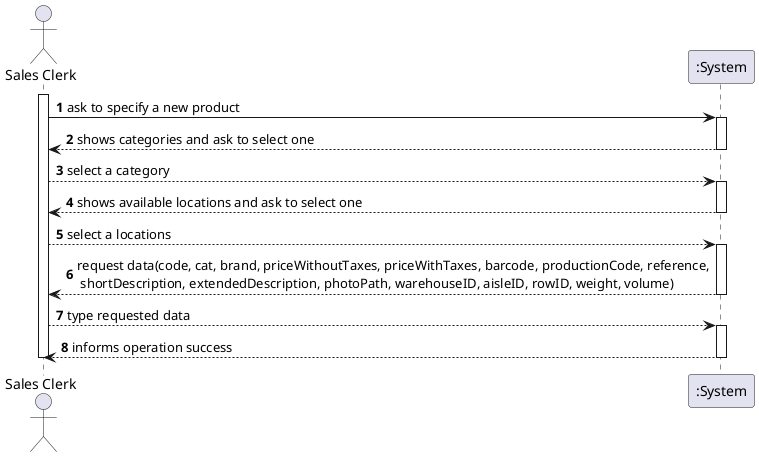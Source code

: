 @startuml
'https://plantuml.com/sequence-diagram

actor "Sales Clerk" as SC
participant ":System" as System

autonumber

activate SC
SC -> System: ask to specify a new product
activate System
System --> SC: shows categories and ask to select one
deactivate System
SC --> System: select a category
activate System
System --> SC: shows available locations and ask to select one
deactivate System
SC --> System: select a locations
activate System
System --> SC: request data(code, cat, brand, priceWithoutTaxes, priceWithTaxes, barcode, productionCode, reference,\n shortDescription, extendedDescription, photoPath, warehouseID, aisleID, rowID, weight, volume)
deactivate System
SC --> System: type requested data
activate System
System --> SC: informs operation success
deactivate System
deactivate SC
@enduml